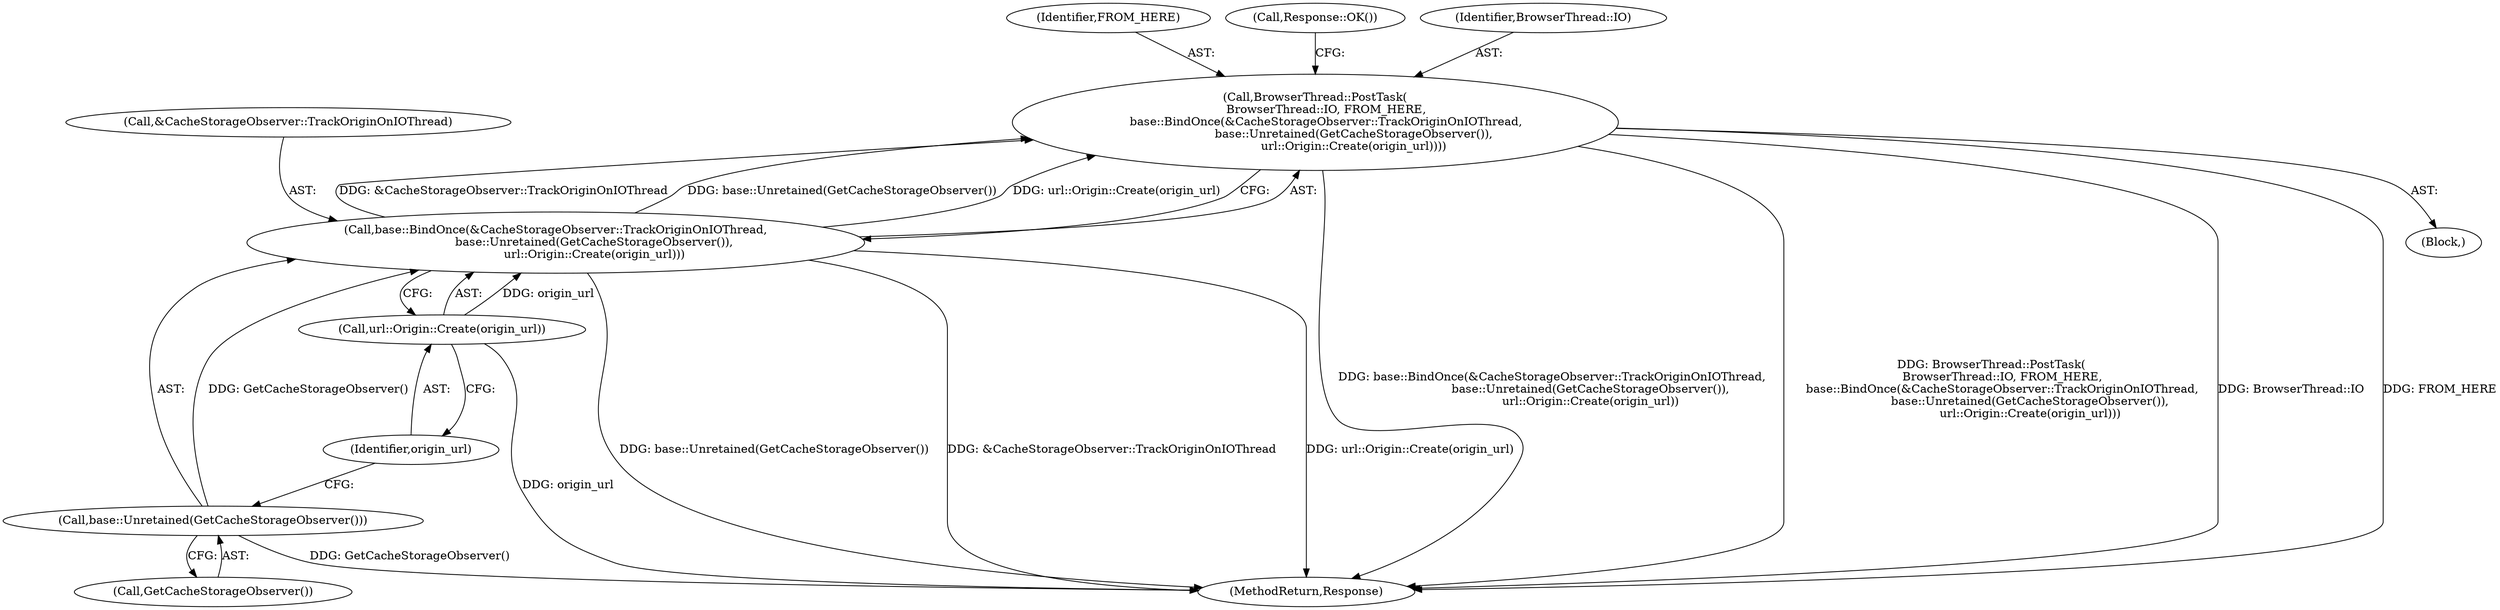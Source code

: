 digraph "0_Chrome_3c8e4852477d5b1e2da877808c998dc57db9460f_35@API" {
"1000117" [label="(Call,BrowserThread::PostTask(\n      BrowserThread::IO, FROM_HERE,\n      base::BindOnce(&CacheStorageObserver::TrackOriginOnIOThread,\n                     base::Unretained(GetCacheStorageObserver()),\n                     url::Origin::Create(origin_url))))"];
"1000120" [label="(Call,base::BindOnce(&CacheStorageObserver::TrackOriginOnIOThread,\n                     base::Unretained(GetCacheStorageObserver()),\n                     url::Origin::Create(origin_url)))"];
"1000123" [label="(Call,base::Unretained(GetCacheStorageObserver()))"];
"1000125" [label="(Call,url::Origin::Create(origin_url))"];
"1000129" [label="(MethodReturn,Response)"];
"1000117" [label="(Call,BrowserThread::PostTask(\n      BrowserThread::IO, FROM_HERE,\n      base::BindOnce(&CacheStorageObserver::TrackOriginOnIOThread,\n                     base::Unretained(GetCacheStorageObserver()),\n                     url::Origin::Create(origin_url))))"];
"1000119" [label="(Identifier,FROM_HERE)"];
"1000128" [label="(Call,Response::OK())"];
"1000121" [label="(Call,&CacheStorageObserver::TrackOriginOnIOThread)"];
"1000124" [label="(Call,GetCacheStorageObserver())"];
"1000126" [label="(Identifier,origin_url)"];
"1000102" [label="(Block,)"];
"1000125" [label="(Call,url::Origin::Create(origin_url))"];
"1000123" [label="(Call,base::Unretained(GetCacheStorageObserver()))"];
"1000118" [label="(Identifier,BrowserThread::IO)"];
"1000120" [label="(Call,base::BindOnce(&CacheStorageObserver::TrackOriginOnIOThread,\n                     base::Unretained(GetCacheStorageObserver()),\n                     url::Origin::Create(origin_url)))"];
"1000117" -> "1000102"  [label="AST: "];
"1000117" -> "1000120"  [label="CFG: "];
"1000118" -> "1000117"  [label="AST: "];
"1000119" -> "1000117"  [label="AST: "];
"1000120" -> "1000117"  [label="AST: "];
"1000128" -> "1000117"  [label="CFG: "];
"1000117" -> "1000129"  [label="DDG: BrowserThread::PostTask(\n      BrowserThread::IO, FROM_HERE,\n      base::BindOnce(&CacheStorageObserver::TrackOriginOnIOThread,\n                     base::Unretained(GetCacheStorageObserver()),\n                     url::Origin::Create(origin_url)))"];
"1000117" -> "1000129"  [label="DDG: BrowserThread::IO"];
"1000117" -> "1000129"  [label="DDG: FROM_HERE"];
"1000117" -> "1000129"  [label="DDG: base::BindOnce(&CacheStorageObserver::TrackOriginOnIOThread,\n                     base::Unretained(GetCacheStorageObserver()),\n                     url::Origin::Create(origin_url))"];
"1000120" -> "1000117"  [label="DDG: &CacheStorageObserver::TrackOriginOnIOThread"];
"1000120" -> "1000117"  [label="DDG: base::Unretained(GetCacheStorageObserver())"];
"1000120" -> "1000117"  [label="DDG: url::Origin::Create(origin_url)"];
"1000120" -> "1000125"  [label="CFG: "];
"1000121" -> "1000120"  [label="AST: "];
"1000123" -> "1000120"  [label="AST: "];
"1000125" -> "1000120"  [label="AST: "];
"1000120" -> "1000129"  [label="DDG: url::Origin::Create(origin_url)"];
"1000120" -> "1000129"  [label="DDG: base::Unretained(GetCacheStorageObserver())"];
"1000120" -> "1000129"  [label="DDG: &CacheStorageObserver::TrackOriginOnIOThread"];
"1000123" -> "1000120"  [label="DDG: GetCacheStorageObserver()"];
"1000125" -> "1000120"  [label="DDG: origin_url"];
"1000123" -> "1000124"  [label="CFG: "];
"1000124" -> "1000123"  [label="AST: "];
"1000126" -> "1000123"  [label="CFG: "];
"1000123" -> "1000129"  [label="DDG: GetCacheStorageObserver()"];
"1000125" -> "1000126"  [label="CFG: "];
"1000126" -> "1000125"  [label="AST: "];
"1000125" -> "1000129"  [label="DDG: origin_url"];
}
